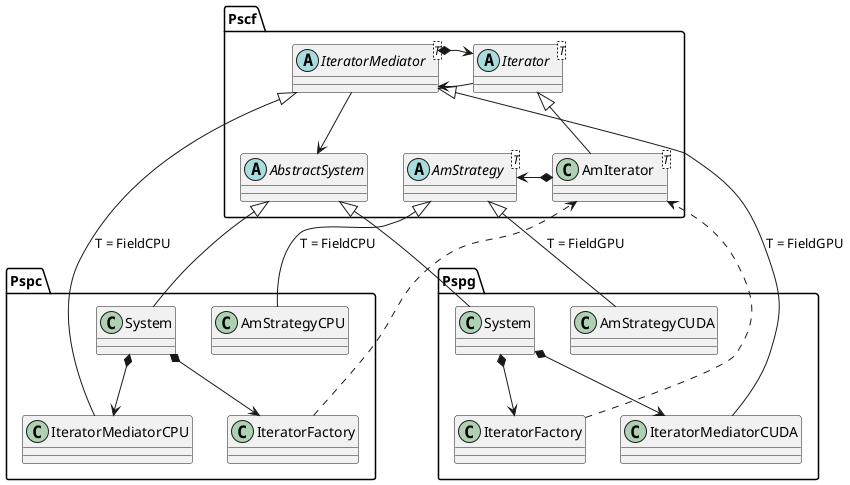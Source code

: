 @startuml

namespace Pscf {
   abstract class AbstractSystem
   abstract class Iterator<T>
   class AmIterator<T>
   abstract class IteratorMediator<T>
   abstract class AmStrategy<T>
}

namespace Pspc {
   class System
   class IteratorFactory
   class AmStrategyCPU
   class IteratorMediatorCPU
}

namespace Pspg {
   class System
   class IteratorFactory
   class AmStrategyCUDA
   class IteratorMediatorCUDA
}

' Pscf.AmStrategy : + AmStrategy() {};
' Pscf.AmStrategy : + virtual ~AmStrategy() {};       
' Pscf.AmStrategy : + virtual findNorm()
' Pscf.AmStrategy : + virtual findMaxAbs()
' Pscf.AmStrategy : + virtual updateBasis()
' Pscf.AmStrategy : + virtual computeUDotProd()
' Pscf.AmStrategy : + virtual computeVDotProd()
' Pscf.AmStrategy : + virtual updateU()
' Pscf.AmStrategy : + virtual updateV()
' Pscf.AmStrategy : + virtual setEqual()
' Pscf.AmStrategy : + virtual addHistories()
' Pscf.AmStrategy : + virtual addPredictedError()

' Pscf.IteratorMediator : IteratorMediator() {};
' Pscf.IteratorMediator : virtual ~IteratorMediator() {}; 
' Pscf.IteratorMediator : virtual setIterator()
' Pscf.IteratorMediator : virtual setup()
' Pscf.IteratorMediator : virtual solve()
' Pscf.IteratorMediator : virtual hasInitialGuess() 
' Pscf.IteratorMediator : virtual nElements()
' Pscf.IteratorMediator : virtual getCurrent()
' Pscf.IteratorMediator : virtual evaluate()
' Pscf.IteratorMediator : virtual getResidual()
' Pscf.IteratorMediator : virtual update()


' Pscf.IteratorMediator : - Iterator* iter_
' Pscf.IteratorMediator : - AbstractSystem* sys_

' Pspc.System : - IteratorMediatorCPU<D>* iterMed_
' Pspg.System : - IteratorMediatorCUDA<D>* iterMed_


' Pscf.Iterator : + Iterator(IteratorMediator& iterMed)
' Pscf.Iterator : # IteratorMediator& iterMed()
' Pscf.Iterator : - IteratorMediator* iterMed_

' Pscf.AmIterator : + AmIterator(IteratorMediator<T>& iterMed, AmStrategy<T>& strategy)
' Pscf.AmIterator : AmStrategy<T>* strategy_



' Inheritance and subclassing 
Pscf.AbstractSystem <|--- Pspc.System
Pscf.AbstractSystem <|--- Pspg.System
Pscf.Iterator <|-- Pscf.AmIterator
Pscf.IteratorMediator <|-- Pspc.IteratorMediatorCPU : T = FieldCPU
Pscf.AmStrategy <|-- Pspc.AmStrategyCPU : T = FieldCPU
Pscf.IteratorMediator <|-- Pspg.IteratorMediatorCUDA : T = FieldGPU
Pscf.AmStrategy <|-- Pspg.AmStrategyCUDA : T = FieldGPU

' References
Pscf.Iterator --> Pscf.IteratorMediator
Pscf.IteratorMediator --> Pscf.AbstractSystem

' Composition
Pscf.IteratorMediator *-> Pscf.Iterator
Pscf.AmIterator *-> Pscf.AmStrategy
Pspc.System *--> Pspc.IteratorMediatorCPU
Pspc.System *--> Pspc.IteratorFactory
Pspg.System *--> Pspg.IteratorMediatorCUDA
Pspg.System *--> Pspg.IteratorFactory 

' Creates
Pspc.IteratorFactory ..> Pscf.AmIterator
Pspg.IteratorFactory ..> Pscf.AmIterator


@enduml
